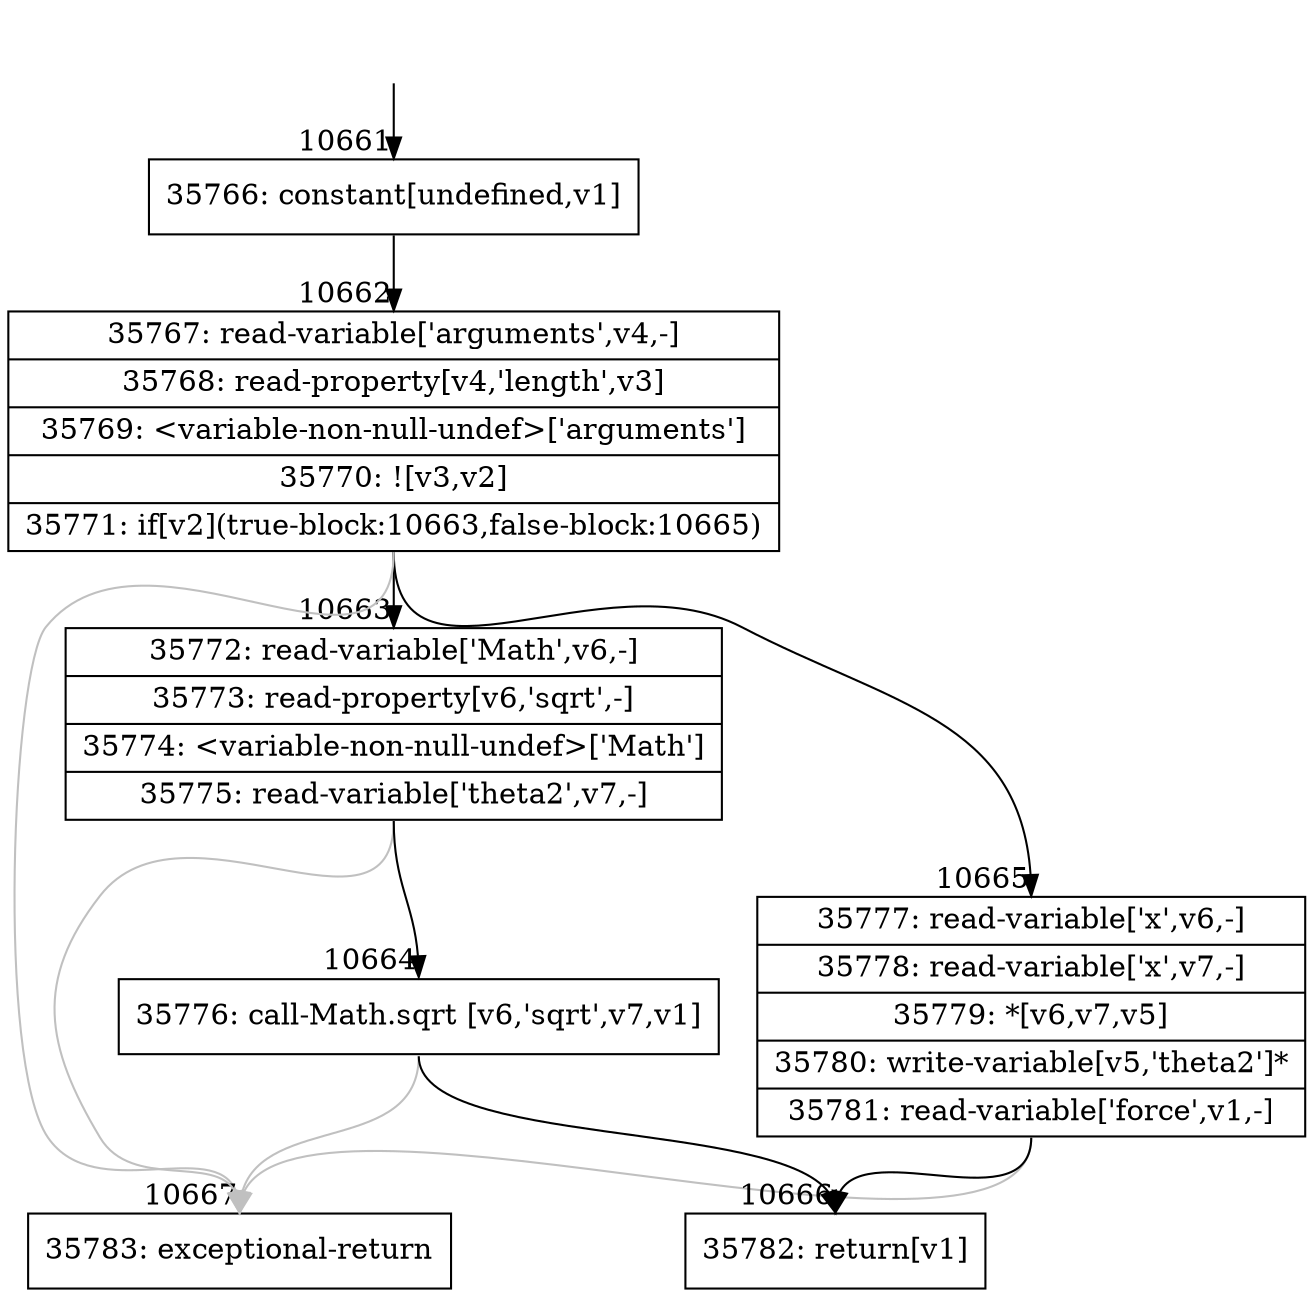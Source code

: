 digraph {
rankdir="TD"
BB_entry982[shape=none,label=""];
BB_entry982 -> BB10661 [tailport=s, headport=n, headlabel="    10661"]
BB10661 [shape=record label="{35766: constant[undefined,v1]}" ] 
BB10661 -> BB10662 [tailport=s, headport=n, headlabel="      10662"]
BB10662 [shape=record label="{35767: read-variable['arguments',v4,-]|35768: read-property[v4,'length',v3]|35769: \<variable-non-null-undef\>['arguments']|35770: ![v3,v2]|35771: if[v2](true-block:10663,false-block:10665)}" ] 
BB10662 -> BB10663 [tailport=s, headport=n, headlabel="      10663"]
BB10662 -> BB10665 [tailport=s, headport=n, headlabel="      10665"]
BB10662 -> BB10667 [tailport=s, headport=n, color=gray, headlabel="      10667"]
BB10663 [shape=record label="{35772: read-variable['Math',v6,-]|35773: read-property[v6,'sqrt',-]|35774: \<variable-non-null-undef\>['Math']|35775: read-variable['theta2',v7,-]}" ] 
BB10663 -> BB10664 [tailport=s, headport=n, headlabel="      10664"]
BB10663 -> BB10667 [tailport=s, headport=n, color=gray]
BB10664 [shape=record label="{35776: call-Math.sqrt [v6,'sqrt',v7,v1]}" ] 
BB10664 -> BB10666 [tailport=s, headport=n, headlabel="      10666"]
BB10664 -> BB10667 [tailport=s, headport=n, color=gray]
BB10665 [shape=record label="{35777: read-variable['x',v6,-]|35778: read-variable['x',v7,-]|35779: *[v6,v7,v5]|35780: write-variable[v5,'theta2']*|35781: read-variable['force',v1,-]}" ] 
BB10665 -> BB10666 [tailport=s, headport=n]
BB10665 -> BB10667 [tailport=s, headport=n, color=gray]
BB10666 [shape=record label="{35782: return[v1]}" ] 
BB10667 [shape=record label="{35783: exceptional-return}" ] 
//#$~ 6339
}
